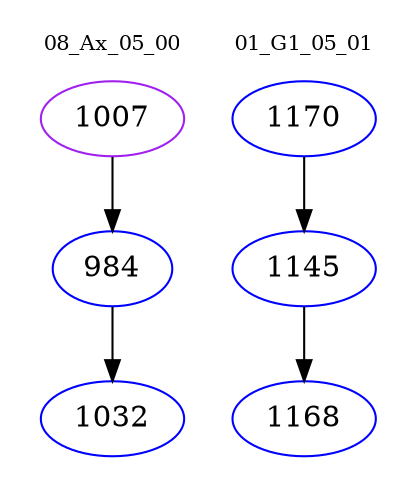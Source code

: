 digraph{
subgraph cluster_0 {
color = white
label = "08_Ax_05_00";
fontsize=10;
T0_1007 [label="1007", color="purple"]
T0_1007 -> T0_984 [color="black"]
T0_984 [label="984", color="blue"]
T0_984 -> T0_1032 [color="black"]
T0_1032 [label="1032", color="blue"]
}
subgraph cluster_1 {
color = white
label = "01_G1_05_01";
fontsize=10;
T1_1170 [label="1170", color="blue"]
T1_1170 -> T1_1145 [color="black"]
T1_1145 [label="1145", color="blue"]
T1_1145 -> T1_1168 [color="black"]
T1_1168 [label="1168", color="blue"]
}
}
